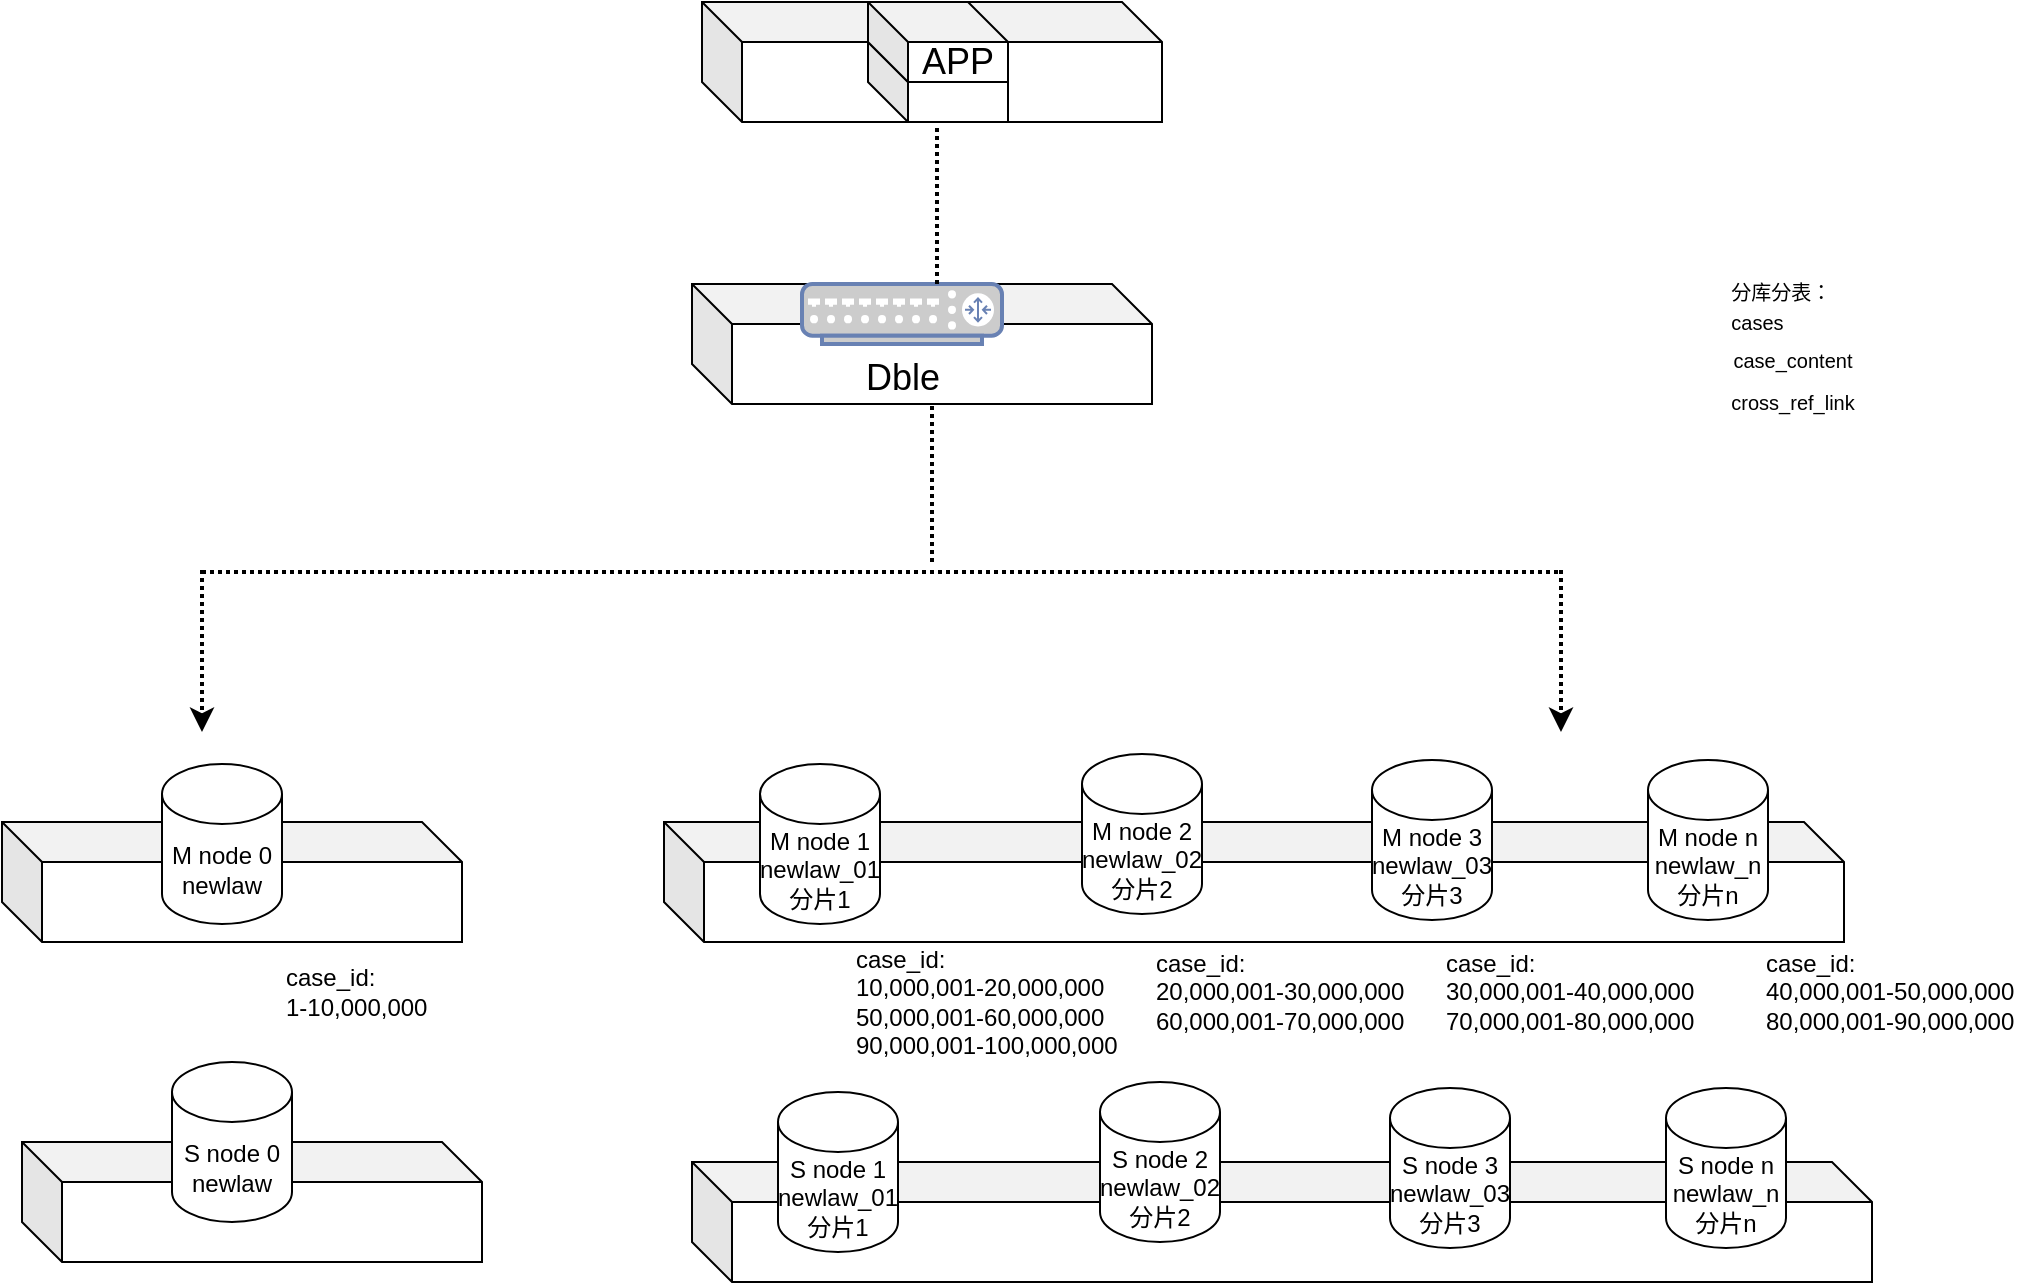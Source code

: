 <mxfile version="17.4.0" type="github">
  <diagram id="j-rCefn72ytLqk8BoCXE" name="Page-1">
    <mxGraphModel dx="1550" dy="835" grid="1" gridSize="10" guides="1" tooltips="1" connect="1" arrows="1" fold="1" page="1" pageScale="1" pageWidth="1169" pageHeight="827" math="0" shadow="0">
      <root>
        <mxCell id="0" />
        <mxCell id="1" parent="0" />
        <mxCell id="BMvWIDHhbsveti_zvsIt-1" value="" style="shape=cube;whiteSpace=wrap;html=1;boundedLbl=1;backgroundOutline=1;darkOpacity=0.05;darkOpacity2=0.1;" vertex="1" parent="1">
          <mxGeometry x="431" y="530" width="590" height="60" as="geometry" />
        </mxCell>
        <mxCell id="BMvWIDHhbsveti_zvsIt-3" value="M node 2&lt;br&gt;newlaw_02&lt;br&gt;分片2" style="shape=cylinder3;whiteSpace=wrap;html=1;boundedLbl=1;backgroundOutline=1;size=15;" vertex="1" parent="1">
          <mxGeometry x="640" y="496" width="60" height="80" as="geometry" />
        </mxCell>
        <mxCell id="BMvWIDHhbsveti_zvsIt-4" value="M node 3&lt;br&gt;newlaw_03&lt;br&gt;分片3" style="shape=cylinder3;whiteSpace=wrap;html=1;boundedLbl=1;backgroundOutline=1;size=15;" vertex="1" parent="1">
          <mxGeometry x="785" y="499" width="60" height="80" as="geometry" />
        </mxCell>
        <mxCell id="BMvWIDHhbsveti_zvsIt-5" value="M node n&lt;br&gt;newlaw_n&lt;br&gt;分片n" style="shape=cylinder3;whiteSpace=wrap;html=1;boundedLbl=1;backgroundOutline=1;size=15;" vertex="1" parent="1">
          <mxGeometry x="923" y="499" width="60" height="80" as="geometry" />
        </mxCell>
        <mxCell id="BMvWIDHhbsveti_zvsIt-6" value="M node 1&lt;br&gt;newlaw_01&lt;br&gt;分片1" style="shape=cylinder3;whiteSpace=wrap;html=1;boundedLbl=1;backgroundOutline=1;size=15;" vertex="1" parent="1">
          <mxGeometry x="479" y="501" width="60" height="80" as="geometry" />
        </mxCell>
        <mxCell id="BMvWIDHhbsveti_zvsIt-7" value="" style="shape=cube;whiteSpace=wrap;html=1;boundedLbl=1;backgroundOutline=1;darkOpacity=0.05;darkOpacity2=0.1;" vertex="1" parent="1">
          <mxGeometry x="100" y="530" width="230" height="60" as="geometry" />
        </mxCell>
        <mxCell id="BMvWIDHhbsveti_zvsIt-8" value="M node 0&lt;br&gt;newlaw" style="shape=cylinder3;whiteSpace=wrap;html=1;boundedLbl=1;backgroundOutline=1;size=15;" vertex="1" parent="1">
          <mxGeometry x="180" y="501" width="60" height="80" as="geometry" />
        </mxCell>
        <mxCell id="BMvWIDHhbsveti_zvsIt-9" value="case_id:&lt;br&gt;1-10,000,000" style="text;html=1;resizable=0;autosize=1;align=left;verticalAlign=middle;points=[];rounded=0;" vertex="1" parent="1">
          <mxGeometry x="240" y="600" width="90" height="30" as="geometry" />
        </mxCell>
        <mxCell id="BMvWIDHhbsveti_zvsIt-10" value="case_id:&lt;br&gt;10,000,001-20,000,000&lt;br&gt;50,000,001-60,000,000&lt;br&gt;90,000,001-100,000,000" style="text;html=1;resizable=0;autosize=1;align=left;verticalAlign=middle;points=[];fillColor=none;strokeColor=none;rounded=0;" vertex="1" parent="1">
          <mxGeometry x="525" y="590" width="150" height="60" as="geometry" />
        </mxCell>
        <mxCell id="BMvWIDHhbsveti_zvsIt-11" value="case_id:&lt;br&gt;20,000,001-30,000,000&lt;br&gt;60,000,001-70,000,000" style="text;html=1;resizable=0;autosize=1;align=left;verticalAlign=middle;points=[];fillColor=none;strokeColor=none;rounded=0;" vertex="1" parent="1">
          <mxGeometry x="675" y="590" width="140" height="50" as="geometry" />
        </mxCell>
        <mxCell id="BMvWIDHhbsveti_zvsIt-12" value="case_id:&lt;br&gt;30,000,001-40,000,000&lt;br&gt;70,000,001-80,000,000" style="text;html=1;resizable=0;autosize=1;align=left;verticalAlign=middle;points=[];fillColor=none;strokeColor=none;rounded=0;" vertex="1" parent="1">
          <mxGeometry x="820" y="590" width="140" height="50" as="geometry" />
        </mxCell>
        <mxCell id="BMvWIDHhbsveti_zvsIt-13" value="case_id:&lt;br&gt;40,000,001-50,000,000&lt;br&gt;80,000,001-90,000,000" style="text;html=1;resizable=0;autosize=1;align=left;verticalAlign=middle;points=[];fillColor=none;strokeColor=none;rounded=0;" vertex="1" parent="1">
          <mxGeometry x="980" y="590" width="140" height="50" as="geometry" />
        </mxCell>
        <mxCell id="BMvWIDHhbsveti_zvsIt-14" value="" style="shape=cube;whiteSpace=wrap;html=1;boundedLbl=1;backgroundOutline=1;darkOpacity=0.05;darkOpacity2=0.1;" vertex="1" parent="1">
          <mxGeometry x="110" y="690" width="230" height="60" as="geometry" />
        </mxCell>
        <mxCell id="BMvWIDHhbsveti_zvsIt-15" value="S node 0&lt;br&gt;newlaw" style="shape=cylinder3;whiteSpace=wrap;html=1;boundedLbl=1;backgroundOutline=1;size=15;" vertex="1" parent="1">
          <mxGeometry x="185" y="650" width="60" height="80" as="geometry" />
        </mxCell>
        <mxCell id="BMvWIDHhbsveti_zvsIt-16" value="" style="shape=cube;whiteSpace=wrap;html=1;boundedLbl=1;backgroundOutline=1;darkOpacity=0.05;darkOpacity2=0.1;" vertex="1" parent="1">
          <mxGeometry x="445" y="700" width="590" height="60" as="geometry" />
        </mxCell>
        <mxCell id="BMvWIDHhbsveti_zvsIt-17" value="S node 2&lt;br&gt;newlaw_02&lt;br&gt;分片2" style="shape=cylinder3;whiteSpace=wrap;html=1;boundedLbl=1;backgroundOutline=1;size=15;" vertex="1" parent="1">
          <mxGeometry x="649" y="660" width="60" height="80" as="geometry" />
        </mxCell>
        <mxCell id="BMvWIDHhbsveti_zvsIt-18" value="S node 3&lt;br&gt;newlaw_03&lt;br&gt;分片3" style="shape=cylinder3;whiteSpace=wrap;html=1;boundedLbl=1;backgroundOutline=1;size=15;" vertex="1" parent="1">
          <mxGeometry x="794" y="663" width="60" height="80" as="geometry" />
        </mxCell>
        <mxCell id="BMvWIDHhbsveti_zvsIt-19" value="S node n&lt;br&gt;newlaw_n&lt;br&gt;分片n" style="shape=cylinder3;whiteSpace=wrap;html=1;boundedLbl=1;backgroundOutline=1;size=15;" vertex="1" parent="1">
          <mxGeometry x="932" y="663" width="60" height="80" as="geometry" />
        </mxCell>
        <mxCell id="BMvWIDHhbsveti_zvsIt-20" value="S node 1&lt;br&gt;newlaw_01&lt;br&gt;分片1" style="shape=cylinder3;whiteSpace=wrap;html=1;boundedLbl=1;backgroundOutline=1;size=15;" vertex="1" parent="1">
          <mxGeometry x="488" y="665" width="60" height="80" as="geometry" />
        </mxCell>
        <mxCell id="BMvWIDHhbsveti_zvsIt-21" value="" style="endArrow=none;html=1;rounded=0;dashed=1;strokeWidth=2;dashPattern=1 1;" edge="1" parent="1">
          <mxGeometry width="50" height="50" relative="1" as="geometry">
            <mxPoint x="200" y="405" as="sourcePoint" />
            <mxPoint x="880" y="405" as="targetPoint" />
          </mxGeometry>
        </mxCell>
        <mxCell id="BMvWIDHhbsveti_zvsIt-22" value="" style="endArrow=classic;html=1;rounded=0;strokeWidth=2;dashed=1;dashPattern=1 1;" edge="1" parent="1">
          <mxGeometry width="50" height="50" relative="1" as="geometry">
            <mxPoint x="200" y="404" as="sourcePoint" />
            <mxPoint x="200" y="485" as="targetPoint" />
          </mxGeometry>
        </mxCell>
        <mxCell id="BMvWIDHhbsveti_zvsIt-23" value="" style="endArrow=classic;html=1;rounded=0;strokeWidth=2;dashed=1;dashPattern=1 1;" edge="1" parent="1">
          <mxGeometry width="50" height="50" relative="1" as="geometry">
            <mxPoint x="879.5" y="404" as="sourcePoint" />
            <mxPoint x="879.5" y="485" as="targetPoint" />
          </mxGeometry>
        </mxCell>
        <mxCell id="BMvWIDHhbsveti_zvsIt-24" value="" style="shape=cube;whiteSpace=wrap;html=1;boundedLbl=1;backgroundOutline=1;darkOpacity=0.05;darkOpacity2=0.1;" vertex="1" parent="1">
          <mxGeometry x="445" y="261" width="230" height="60" as="geometry" />
        </mxCell>
        <mxCell id="BMvWIDHhbsveti_zvsIt-31" value="&lt;font style=&quot;font-size: 18px&quot; color=&quot;#000000&quot;&gt;Dble&lt;/font&gt;" style="fontColor=#0066CC;verticalAlign=top;verticalLabelPosition=bottom;labelPosition=center;align=center;html=1;outlineConnect=0;fillColor=#CCCCCC;strokeColor=#6881B3;gradientColor=none;gradientDirection=north;strokeWidth=2;shape=mxgraph.networks.router;" vertex="1" parent="1">
          <mxGeometry x="500" y="261" width="100" height="30" as="geometry" />
        </mxCell>
        <mxCell id="BMvWIDHhbsveti_zvsIt-32" value="" style="shape=cube;whiteSpace=wrap;html=1;boundedLbl=1;backgroundOutline=1;darkOpacity=0.05;darkOpacity2=0.1;" vertex="1" parent="1">
          <mxGeometry x="450" y="120" width="230" height="60" as="geometry" />
        </mxCell>
        <mxCell id="BMvWIDHhbsveti_zvsIt-35" value="" style="shape=cube;whiteSpace=wrap;html=1;boundedLbl=1;backgroundOutline=1;darkOpacity=0.05;darkOpacity2=0.1;" vertex="1" parent="1">
          <mxGeometry x="533" y="140" width="70" height="40" as="geometry" />
        </mxCell>
        <mxCell id="BMvWIDHhbsveti_zvsIt-36" value="&lt;font style=&quot;font-size: 18px&quot;&gt;APP&lt;/font&gt;" style="shape=cube;whiteSpace=wrap;html=1;boundedLbl=1;backgroundOutline=1;darkOpacity=0.05;darkOpacity2=0.1;" vertex="1" parent="1">
          <mxGeometry x="533" y="120" width="70" height="40" as="geometry" />
        </mxCell>
        <mxCell id="BMvWIDHhbsveti_zvsIt-37" value="" style="endArrow=none;dashed=1;html=1;dashPattern=1 1;strokeWidth=2;rounded=0;fontSize=18;fontColor=#000000;" edge="1" parent="1">
          <mxGeometry width="50" height="50" relative="1" as="geometry">
            <mxPoint x="565" y="400" as="sourcePoint" />
            <mxPoint x="565" y="321" as="targetPoint" />
          </mxGeometry>
        </mxCell>
        <mxCell id="BMvWIDHhbsveti_zvsIt-38" value="" style="endArrow=none;dashed=1;html=1;dashPattern=1 1;strokeWidth=2;rounded=0;fontSize=18;fontColor=#000000;" edge="1" parent="1">
          <mxGeometry width="50" height="50" relative="1" as="geometry">
            <mxPoint x="567.5" y="261" as="sourcePoint" />
            <mxPoint x="567.5" y="182" as="targetPoint" />
          </mxGeometry>
        </mxCell>
        <mxCell id="BMvWIDHhbsveti_zvsIt-39" value="&lt;div style=&quot;text-align: left&quot;&gt;&lt;span style=&quot;font-size: 10px&quot;&gt;分库分表：&lt;/span&gt;&lt;/div&gt;&lt;font style=&quot;font-size: 10px&quot;&gt;&lt;div style=&quot;text-align: left&quot;&gt;&lt;span&gt;cases&lt;/span&gt;&lt;/div&gt;case_content&lt;br style=&quot;font-size: 10px&quot;&gt;cross_ref_link&lt;/font&gt;" style="text;html=1;resizable=0;autosize=1;align=center;verticalAlign=middle;points=[];fillColor=none;strokeColor=none;rounded=0;fontSize=18;fontColor=#000000;" vertex="1" parent="1">
          <mxGeometry x="950" y="241" width="90" height="100" as="geometry" />
        </mxCell>
      </root>
    </mxGraphModel>
  </diagram>
</mxfile>
